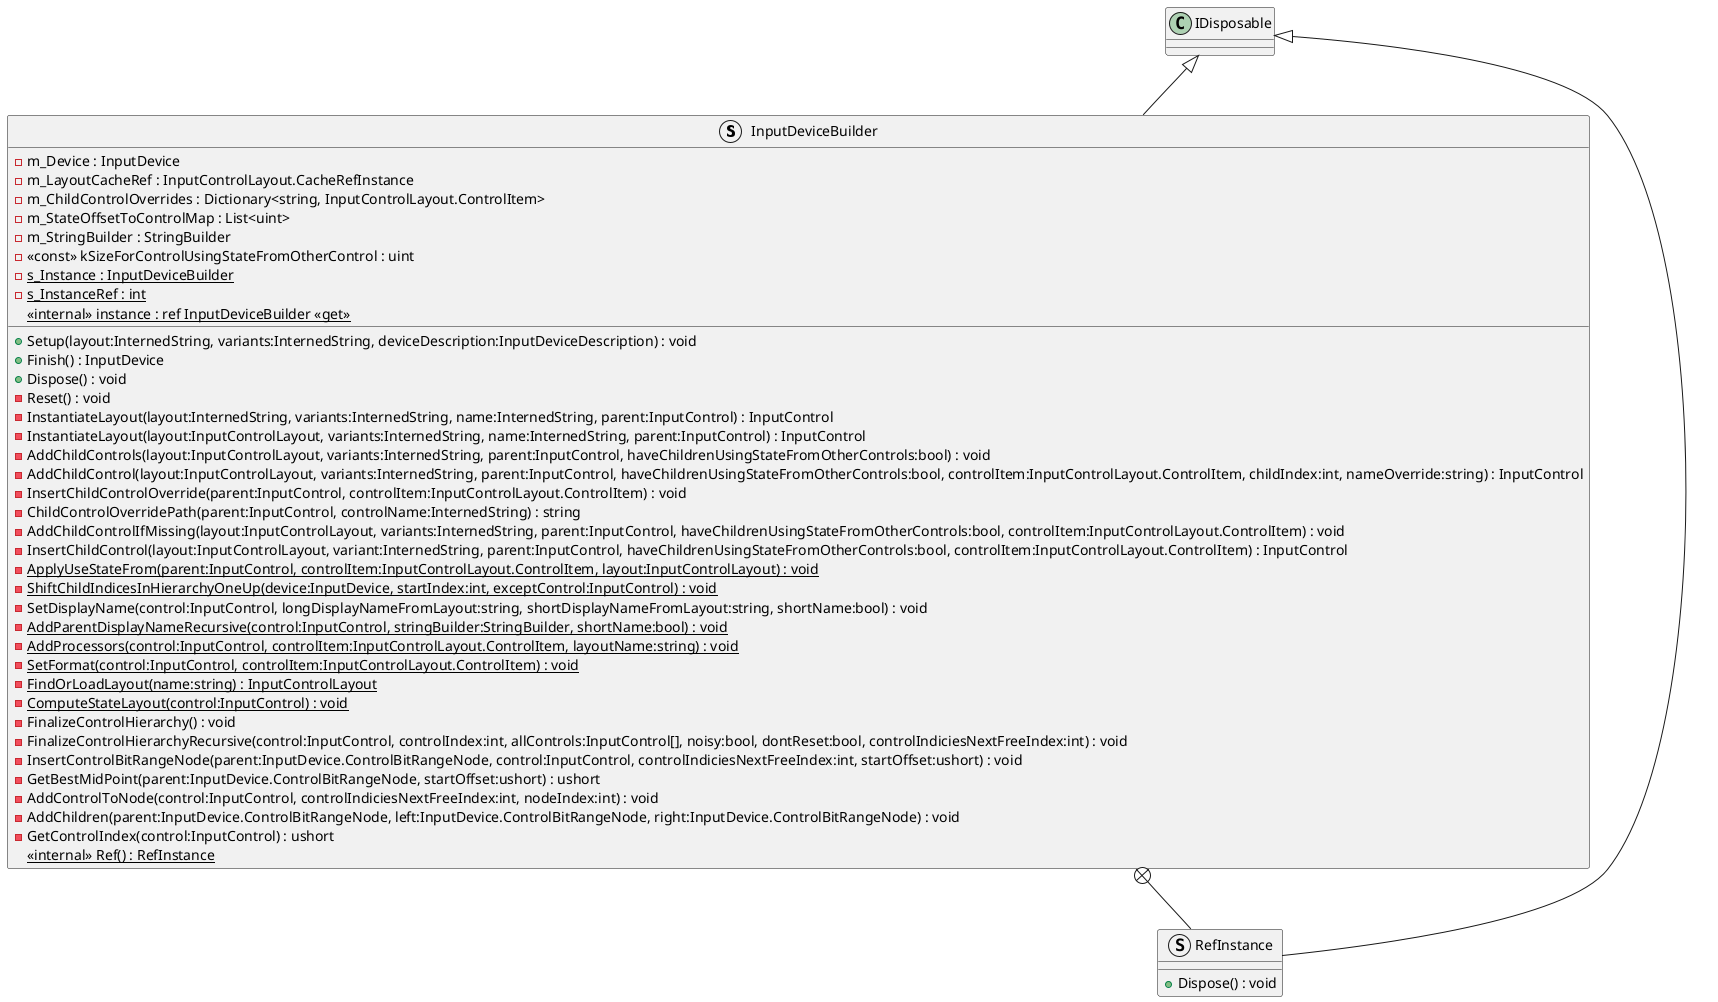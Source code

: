 @startuml
struct InputDeviceBuilder {
    + Setup(layout:InternedString, variants:InternedString, deviceDescription:InputDeviceDescription) : void
    + Finish() : InputDevice
    + Dispose() : void
    - m_Device : InputDevice
    - m_LayoutCacheRef : InputControlLayout.CacheRefInstance
    - m_ChildControlOverrides : Dictionary<string, InputControlLayout.ControlItem>
    - m_StateOffsetToControlMap : List<uint>
    - m_StringBuilder : StringBuilder
    - Reset() : void
    - InstantiateLayout(layout:InternedString, variants:InternedString, name:InternedString, parent:InputControl) : InputControl
    - InstantiateLayout(layout:InputControlLayout, variants:InternedString, name:InternedString, parent:InputControl) : InputControl
    - <<const>> kSizeForControlUsingStateFromOtherControl : uint
    - AddChildControls(layout:InputControlLayout, variants:InternedString, parent:InputControl, haveChildrenUsingStateFromOtherControls:bool) : void
    - AddChildControl(layout:InputControlLayout, variants:InternedString, parent:InputControl, haveChildrenUsingStateFromOtherControls:bool, controlItem:InputControlLayout.ControlItem, childIndex:int, nameOverride:string) : InputControl
    - InsertChildControlOverride(parent:InputControl, controlItem:InputControlLayout.ControlItem) : void
    - ChildControlOverridePath(parent:InputControl, controlName:InternedString) : string
    - AddChildControlIfMissing(layout:InputControlLayout, variants:InternedString, parent:InputControl, haveChildrenUsingStateFromOtherControls:bool, controlItem:InputControlLayout.ControlItem) : void
    - InsertChildControl(layout:InputControlLayout, variant:InternedString, parent:InputControl, haveChildrenUsingStateFromOtherControls:bool, controlItem:InputControlLayout.ControlItem) : InputControl
    - {static} ApplyUseStateFrom(parent:InputControl, controlItem:InputControlLayout.ControlItem, layout:InputControlLayout) : void
    - {static} ShiftChildIndicesInHierarchyOneUp(device:InputDevice, startIndex:int, exceptControl:InputControl) : void
    - SetDisplayName(control:InputControl, longDisplayNameFromLayout:string, shortDisplayNameFromLayout:string, shortName:bool) : void
    - {static} AddParentDisplayNameRecursive(control:InputControl, stringBuilder:StringBuilder, shortName:bool) : void
    - {static} AddProcessors(control:InputControl, controlItem:InputControlLayout.ControlItem, layoutName:string) : void
    - {static} SetFormat(control:InputControl, controlItem:InputControlLayout.ControlItem) : void
    - {static} FindOrLoadLayout(name:string) : InputControlLayout
    - {static} ComputeStateLayout(control:InputControl) : void
    - FinalizeControlHierarchy() : void
    - FinalizeControlHierarchyRecursive(control:InputControl, controlIndex:int, allControls:InputControl[], noisy:bool, dontReset:bool, controlIndiciesNextFreeIndex:int) : void
    - InsertControlBitRangeNode(parent:InputDevice.ControlBitRangeNode, control:InputControl, controlIndiciesNextFreeIndex:int, startOffset:ushort) : void
    - GetBestMidPoint(parent:InputDevice.ControlBitRangeNode, startOffset:ushort) : ushort
    - AddControlToNode(control:InputControl, controlIndiciesNextFreeIndex:int, nodeIndex:int) : void
    - AddChildren(parent:InputDevice.ControlBitRangeNode, left:InputDevice.ControlBitRangeNode, right:InputDevice.ControlBitRangeNode) : void
    - GetControlIndex(control:InputControl) : ushort
    - {static} s_Instance : InputDeviceBuilder
    - {static} s_InstanceRef : int
    <<internal>> {static} instance : ref InputDeviceBuilder <<get>>
    <<internal>> {static} Ref() : RefInstance
}
struct RefInstance {
    + Dispose() : void
}
IDisposable <|-- InputDeviceBuilder
InputDeviceBuilder +-- RefInstance
IDisposable <|-- RefInstance
@enduml
